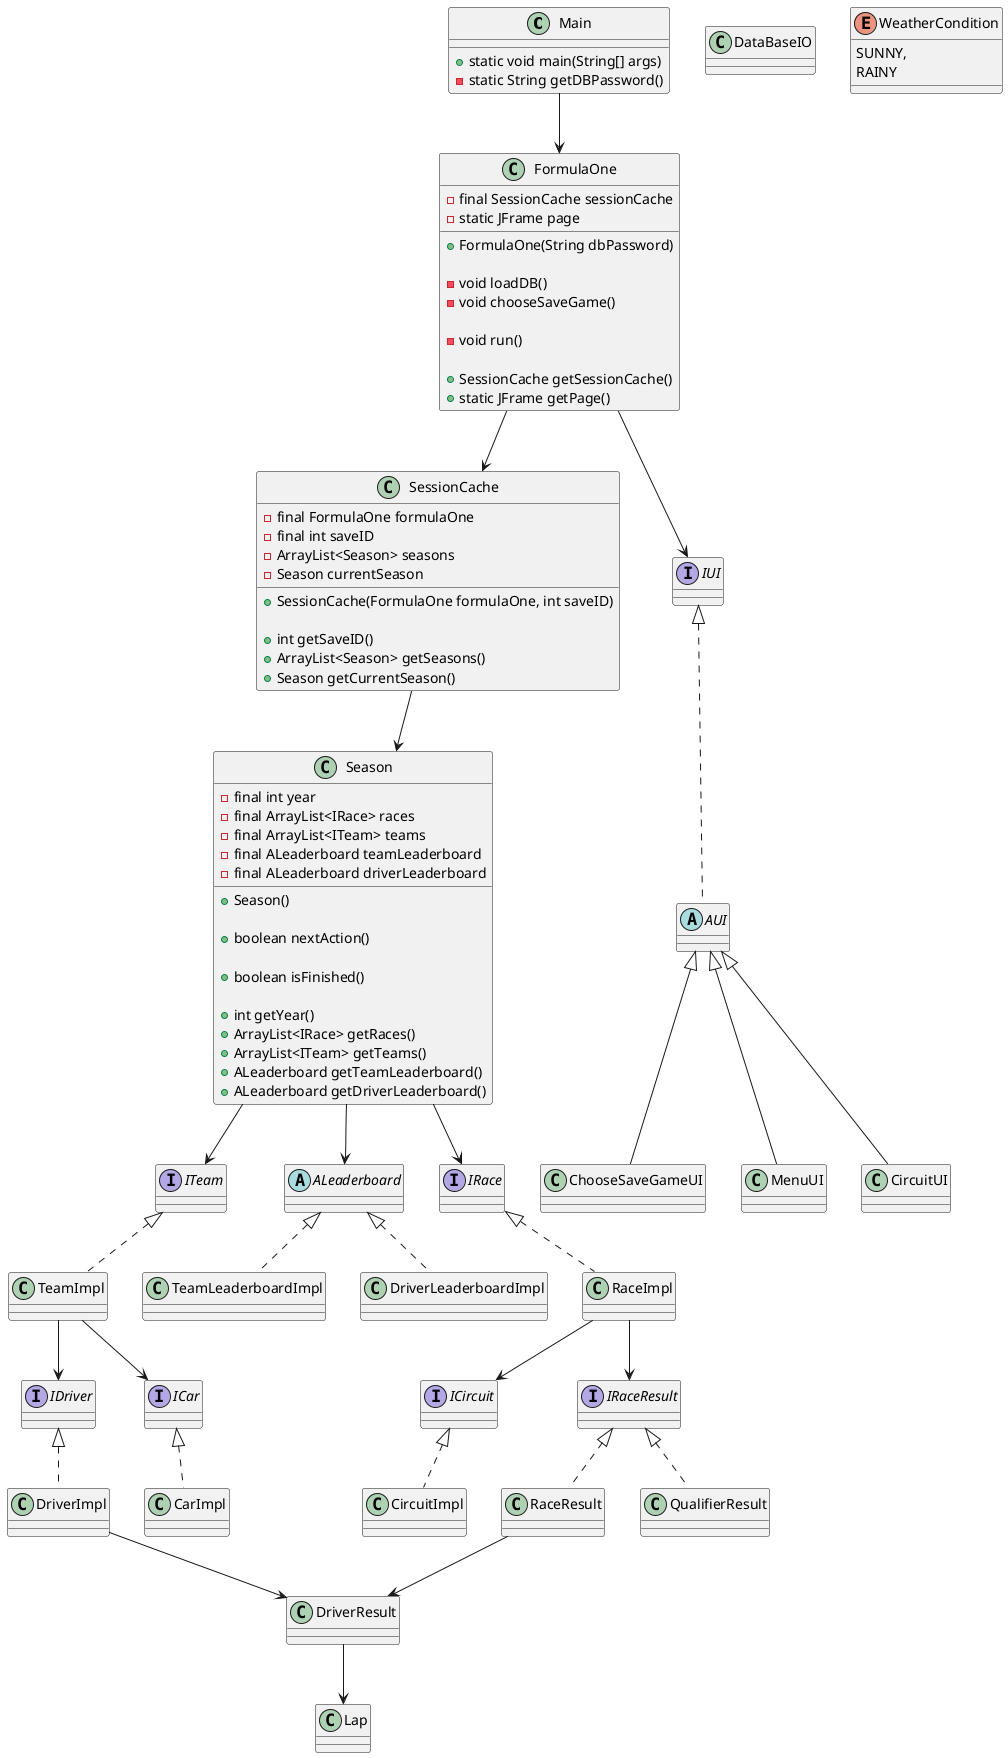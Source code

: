 @startuml

' ******************
' Classes
' ******************

class Main {
    + static void main(String[] args)
    - static String getDBPassword()
}

class FormulaOne {
    - final SessionCache sessionCache
    - static JFrame page

    + FormulaOne(String dbPassword)

    - void loadDB()
    - void chooseSaveGame()

    - void run()

    + SessionCache getSessionCache()
    + static JFrame getPage()
}

class SessionCache {
    - final FormulaOne formulaOne
    - final int saveID
    - ArrayList<Season> seasons
    - Season currentSeason

    + SessionCache(FormulaOne formulaOne, int saveID)

    + int getSaveID()
    + ArrayList<Season> getSeasons()
    + Season getCurrentSeason()
}

class Season {
    - final int year
    - final ArrayList<IRace> races
    - final ArrayList<ITeam> teams
    - final ALeaderboard teamLeaderboard
    - final ALeaderboard driverLeaderboard

    + Season()

    + boolean nextAction()

    + boolean isFinished()

    + int getYear()
    + ArrayList<IRace> getRaces()
    + ArrayList<ITeam> getTeams()
    + ALeaderboard getTeamLeaderboard()
    + ALeaderboard getDriverLeaderboard()
}

class TeamImpl implements ITeam {

}

class DriverImpl implements IDriver {

}

class CarImpl implements ICar {

}

class CircuitImpl implements ICircuit {

}

class DataBaseIO {

}

class TeamLeaderboardImpl implements ALeaderboard {

}

class DriverLeaderboardImpl implements ALeaderboard {

}
' ******************
' Race
' ******************

class RaceImpl implements IRace { }

class RaceResult implements IRaceResult { }

class QualifierResult implements IRaceResult { }

class Lap { }

class DriverResult { }

' ******************
' UI Classes
' ******************

class ChooseSaveGameUI extends AUI {

}

class MenuUI extends AUI {

}

class CircuitUI extends AUI {

}

' ******************
' Abstract Classes
' ******************

abstract class ALeaderboard {

}

abstract class AUI implements IUI {

}

' ******************
' Interfaces
' ******************

interface IDriver {

}

interface ITeam {

}

interface ICircuit {

}

interface ICar {

}

interface IUI {

}

interface IRace {

}

interface IRaceResult {

}

' ******************
' Enums
' ******************

enum WeatherCondition {
    SUNNY,
    RAINY
}

' ******************
' Relations
' ******************

Main --> FormulaOne

FormulaOne --> SessionCache
FormulaOne --> IUI

SessionCache --> Season

Season --> ITeam
Season --> IRace
Season --> ALeaderboard

RaceImpl --> ICircuit
RaceImpl --> IRaceResult

RaceResult --> DriverResult
DriverImpl --> DriverResult

DriverResult --> Lap

TeamImpl --> ICar
TeamImpl --> IDriver

@enduml